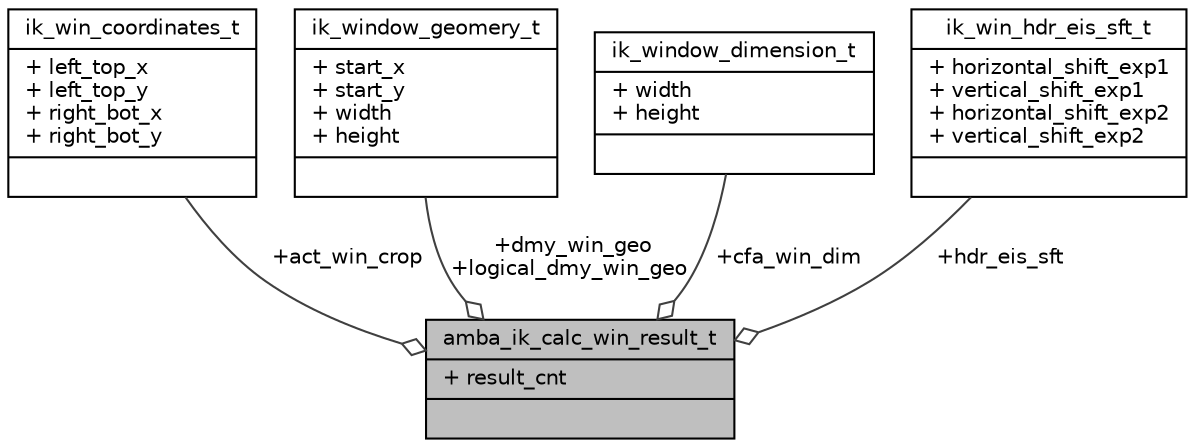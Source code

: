 digraph "amba_ik_calc_win_result_t"
{
 // INTERACTIVE_SVG=YES
 // LATEX_PDF_SIZE
  bgcolor="transparent";
  edge [fontname="Helvetica",fontsize="10",labelfontname="Helvetica",labelfontsize="10"];
  node [fontname="Helvetica",fontsize="10",shape=record];
  Node1 [label="{amba_ik_calc_win_result_t\n|+ result_cnt\l|}",height=0.2,width=0.4,color="black", fillcolor="grey75", style="filled", fontcolor="black",tooltip=" "];
  Node2 -> Node1 [color="grey25",fontsize="10",style="solid",label=" +act_win_crop" ,arrowhead="odiamond",fontname="Helvetica"];
  Node2 [label="{ik_win_coordinates_t\n|+ left_top_x\l+ left_top_y\l+ right_bot_x\l+ right_bot_y\l|}",height=0.2,width=0.4,color="black",URL="$d7/da5/structik__win__coordinates__t.html",tooltip=" "];
  Node3 -> Node1 [color="grey25",fontsize="10",style="solid",label=" +dmy_win_geo\n+logical_dmy_win_geo" ,arrowhead="odiamond",fontname="Helvetica"];
  Node3 [label="{ik_window_geomery_t\n|+ start_x\l+ start_y\l+ width\l+ height\l|}",height=0.2,width=0.4,color="black",URL="$dd/d48/structik__window__geomery__t.html",tooltip=" "];
  Node4 -> Node1 [color="grey25",fontsize="10",style="solid",label=" +cfa_win_dim" ,arrowhead="odiamond",fontname="Helvetica"];
  Node4 [label="{ik_window_dimension_t\n|+ width\l+ height\l|}",height=0.2,width=0.4,color="black",URL="$dc/d93/structik__window__dimension__t.html",tooltip=" "];
  Node5 -> Node1 [color="grey25",fontsize="10",style="solid",label=" +hdr_eis_sft" ,arrowhead="odiamond",fontname="Helvetica"];
  Node5 [label="{ik_win_hdr_eis_sft_t\n|+ horizontal_shift_exp1\l+ vertical_shift_exp1\l+ horizontal_shift_exp2\l+ vertical_shift_exp2\l|}",height=0.2,width=0.4,color="black",URL="$d5/dfa/structik__win__hdr__eis__sft__t.html",tooltip=" "];
}
